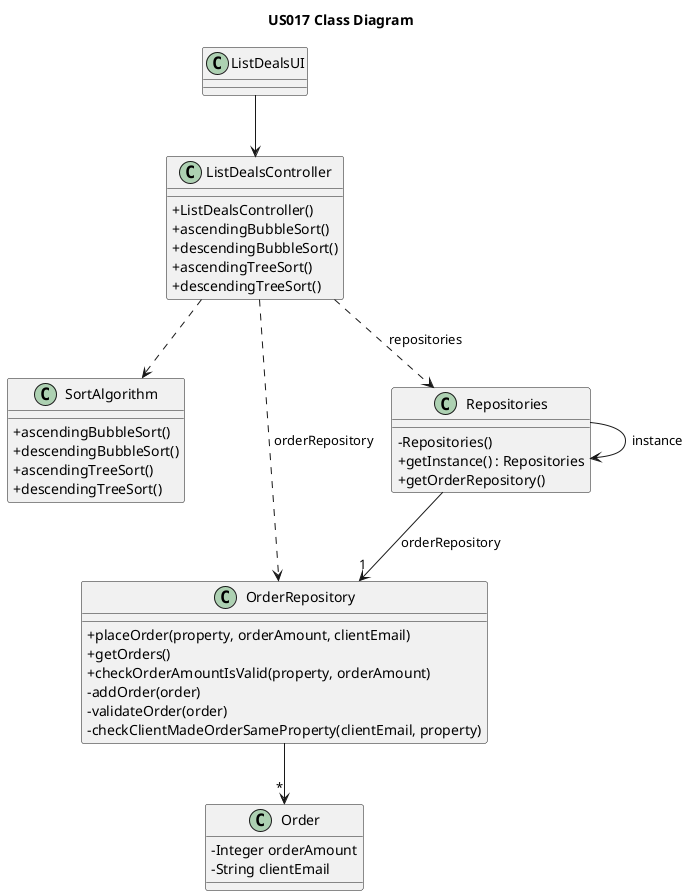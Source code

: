 @startuml
'skinparam monochrome true
skinparam packageStyle rectangle
skinparam shadowing false
skinparam linetype polyline
'skinparam linetype orto

skinparam classAttributeIconSize 0

title US017 Class Diagram

'left to right direction

class ListDealsUI

class ListDealsController{
    +ListDealsController()
    +ascendingBubbleSort()
    +descendingBubbleSort()
    +ascendingTreeSort()
    +descendingTreeSort()
}

class SortAlgorithm{
    +ascendingBubbleSort()
    +descendingBubbleSort()
    +ascendingTreeSort()
    +descendingTreeSort()


}

class Order{
    - Integer orderAmount
    - String clientEmail

}

class OrderRepository{
    + placeOrder(property, orderAmount, clientEmail)
    + getOrders()
    + checkOrderAmountIsValid(property, orderAmount)
    - addOrder(order)
    - validateOrder(order)
    - checkClientMadeOrderSameProperty(clientEmail, property)
}

class Repositories {
    - Repositories()
    + getInstance() : Repositories
    + getOrderRepository()
}


ListDealsUI --> ListDealsController

ListDealsController ..> Repositories : repositories
ListDealsController ..> OrderRepository : orderRepository
ListDealsController ..> SortAlgorithm

Repositories --> Repositories : instance
Repositories --> "1" OrderRepository : orderRepository

OrderRepository --> "*" Order



@enduml